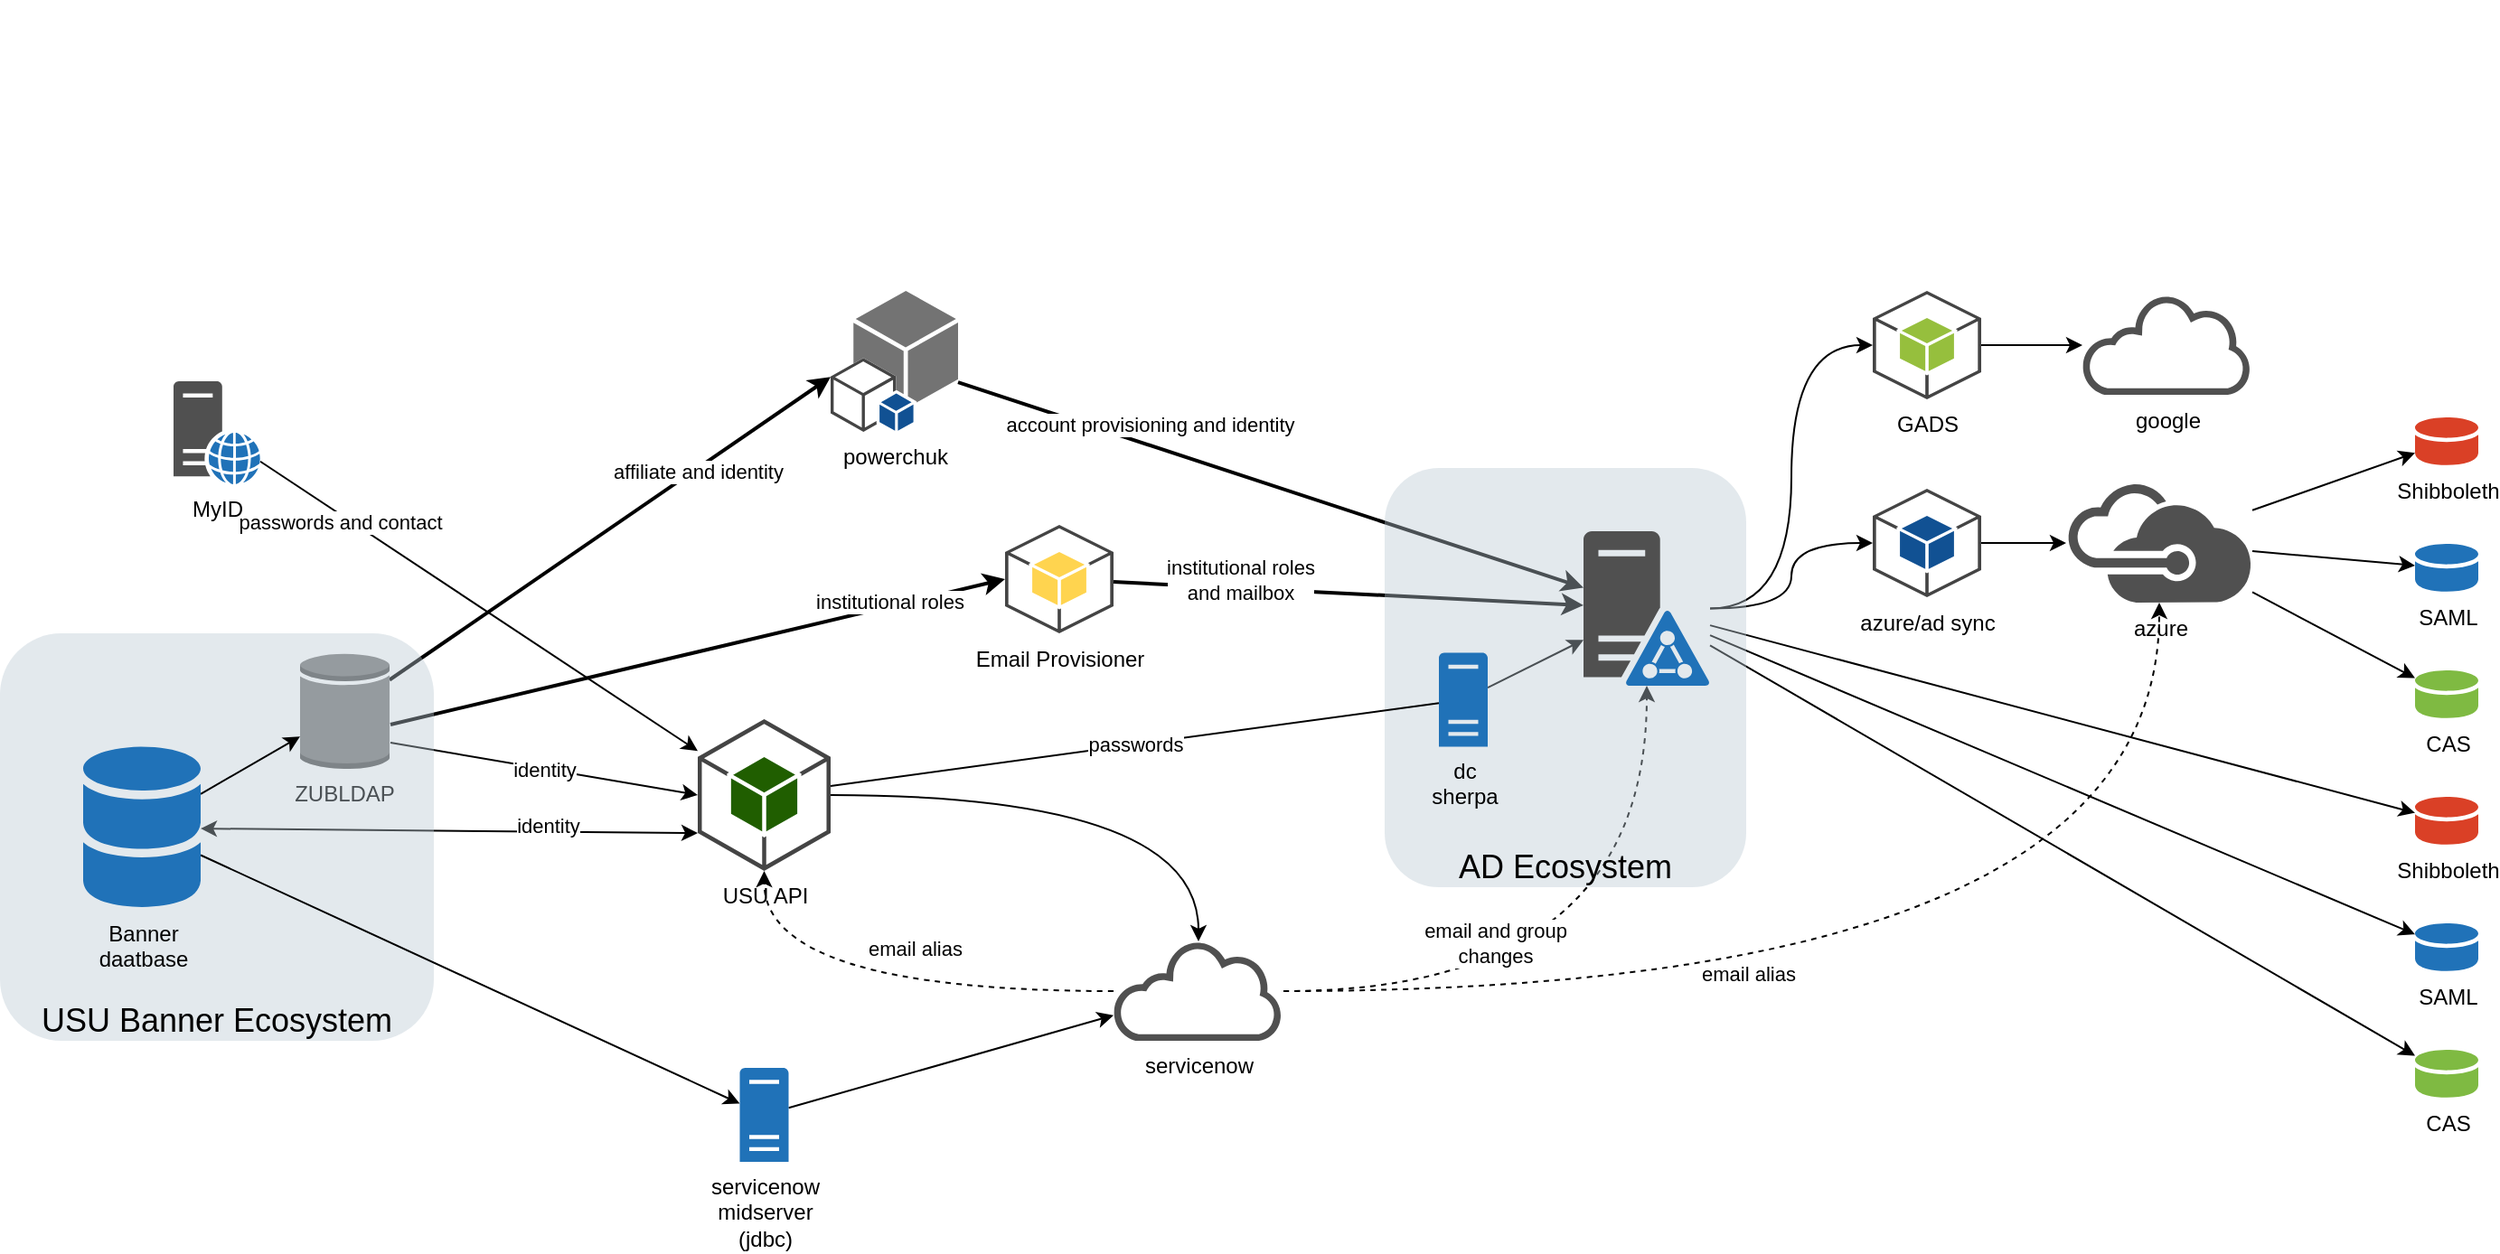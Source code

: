 <mxfile version="20.8.13" type="github">
  <diagram id="a45cf8ec-cd66-6f27-3ac3-be6e809c9e4a" name="Page-1">
    <mxGraphModel dx="2074" dy="1124" grid="1" gridSize="10" guides="1" tooltips="1" connect="1" arrows="1" fold="1" page="1" pageScale="1" pageWidth="827" pageHeight="1169" background="none" math="0" shadow="0">
      <root>
        <mxCell id="0" />
        <mxCell id="1" parent="0" />
        <mxCell id="171" style="edgeStyle=orthogonalEdgeStyle;rounded=0;jumpStyle=none;html=1;exitX=0;exitY=0.5;entryX=0;entryY=0.5;shadow=0;labelBackgroundColor=none;startArrow=none;startFill=0;endArrow=classic;endFill=1;endSize=6;jettySize=auto;orthogonalLoop=1;strokeColor=#23445D;strokeWidth=2;fillColor=#F08705;fontFamily=Helvetica;fontSize=14;fontColor=#F08705;align=left;fontStyle=0" parent="1" edge="1">
          <mxGeometry relative="1" as="geometry">
            <mxPoint x="137" y="37.5" as="sourcePoint" />
            <mxPoint x="137" y="37.5" as="targetPoint" />
          </mxGeometry>
        </mxCell>
        <mxCell id="172" style="edgeStyle=orthogonalEdgeStyle;rounded=0;jumpStyle=none;html=1;exitX=0.75;exitY=0;entryX=0.75;entryY=0;shadow=0;labelBackgroundColor=none;startArrow=none;startFill=0;endArrow=classic;endFill=1;endSize=6;jettySize=auto;orthogonalLoop=1;strokeColor=#23445D;strokeWidth=2;fillColor=#F08705;fontFamily=Helvetica;fontSize=14;fontColor=#FFFFFF;align=left;fontStyle=0" parent="1" edge="1">
          <mxGeometry relative="1" as="geometry">
            <mxPoint x="790" y="170" as="sourcePoint" />
            <mxPoint x="790" y="170" as="targetPoint" />
          </mxGeometry>
        </mxCell>
        <mxCell id="qktHGp5J1m7n7TbcLb4_-181" value="identity" style="orthogonalLoop=1;jettySize=auto;html=1;fontColor=#000000;startArrow=classic;startFill=1;entryX=0;entryY=0.75;entryDx=0;entryDy=0;entryPerimeter=0;" edge="1" parent="1" source="qktHGp5J1m7n7TbcLb4_-243" target="qktHGp5J1m7n7TbcLb4_-239">
          <mxGeometry x="0.396" y="3" relative="1" as="geometry">
            <mxPoint x="182" y="473" as="sourcePoint" />
            <mxPoint x="483.5" y="547.699" as="targetPoint" />
            <mxPoint as="offset" />
          </mxGeometry>
        </mxCell>
        <mxCell id="qktHGp5J1m7n7TbcLb4_-189" value="" style="rounded=0;orthogonalLoop=1;jettySize=auto;html=1;fontColor=#000000;edgeStyle=orthogonalEdgeStyle;curved=1;exitX=1;exitY=0.5;exitDx=0;exitDy=0;exitPerimeter=0;" edge="1" parent="1" source="qktHGp5J1m7n7TbcLb4_-239" target="qktHGp5J1m7n7TbcLb4_-241">
          <mxGeometry relative="1" as="geometry">
            <mxPoint x="553.5" y="556.5" as="sourcePoint" />
            <mxPoint x="688.696" y="613" as="targetPoint" />
          </mxGeometry>
        </mxCell>
        <mxCell id="qktHGp5J1m7n7TbcLb4_-236" style="orthogonalLoop=1;jettySize=auto;html=1;fontColor=#000000;startArrow=none;startFill=0;" edge="1" parent="1" source="qktHGp5J1m7n7TbcLb4_-247" target="qktHGp5J1m7n7TbcLb4_-253">
          <mxGeometry relative="1" as="geometry">
            <mxPoint x="553.5" y="556.5" as="sourcePoint" />
            <mxPoint x="910" y="440" as="targetPoint" />
          </mxGeometry>
        </mxCell>
        <mxCell id="qktHGp5J1m7n7TbcLb4_-193" value="identity" style="rounded=0;orthogonalLoop=1;jettySize=auto;html=1;fontColor=#000000;entryX=0;entryY=0.5;entryDx=0;entryDy=0;entryPerimeter=0;" edge="1" parent="1" target="qktHGp5J1m7n7TbcLb4_-239">
          <mxGeometry x="0.005" relative="1" as="geometry">
            <mxPoint x="310" y="440" as="sourcePoint" />
            <mxPoint x="485" y="523" as="targetPoint" />
            <mxPoint as="offset" />
          </mxGeometry>
        </mxCell>
        <mxCell id="qktHGp5J1m7n7TbcLb4_-208" value="affiliate and identity" style="orthogonalLoop=1;jettySize=auto;html=1;entryX=0;entryY=0.61;entryDx=0;entryDy=0;entryPerimeter=0;fontColor=#000000;startArrow=none;startFill=0;strokeWidth=2;" edge="1" parent="1" source="qktHGp5J1m7n7TbcLb4_-190" target="qktHGp5J1m7n7TbcLb4_-226">
          <mxGeometry x="0.39" y="-2" relative="1" as="geometry">
            <mxPoint as="offset" />
          </mxGeometry>
        </mxCell>
        <mxCell id="qktHGp5J1m7n7TbcLb4_-224" value="institutional roles" style="orthogonalLoop=1;jettySize=auto;html=1;fontColor=#000000;startArrow=none;startFill=0;entryX=0;entryY=0.5;entryDx=0;entryDy=0;entryPerimeter=0;strokeWidth=2;" edge="1" parent="1" target="qktHGp5J1m7n7TbcLb4_-220">
          <mxGeometry x="0.625" y="3" relative="1" as="geometry">
            <mxPoint x="310" y="430" as="sourcePoint" />
            <mxPoint as="offset" />
          </mxGeometry>
        </mxCell>
        <mxCell id="qktHGp5J1m7n7TbcLb4_-190" value="ZUBLDAP" style="outlineConnect=0;dashed=0;verticalLabelPosition=bottom;verticalAlign=top;align=center;shape=mxgraph.aws3.generic_database;fillColor=#7D7C7C;gradientColor=none;labelBackgroundColor=none;fontColor=#000000;" vertex="1" parent="1">
          <mxGeometry x="260" y="390" width="49.5" height="64.5" as="geometry" />
        </mxCell>
        <mxCell id="qktHGp5J1m7n7TbcLb4_-178" value="USU Banner Ecosystem" style="rounded=1;shadow=0;strokeColor=none;fillColor=#BAC8D3;gradientColor=none;fontSize=18;fontColor=default;verticalAlign=bottom;fontStyle=0;opacity=40;strokeWidth=3;movable=1;resizable=1;rotatable=1;deletable=1;editable=1;connectable=1;container=0;" vertex="1" parent="1">
          <mxGeometry x="94" y="379.5" width="240" height="225.5" as="geometry" />
        </mxCell>
        <mxCell id="qktHGp5J1m7n7TbcLb4_-192" style="rounded=0;orthogonalLoop=1;jettySize=auto;html=1;fontColor=#000000;" edge="1" parent="1" source="qktHGp5J1m7n7TbcLb4_-243" target="qktHGp5J1m7n7TbcLb4_-190">
          <mxGeometry relative="1" as="geometry">
            <mxPoint x="177.672" y="450.639" as="sourcePoint" />
          </mxGeometry>
        </mxCell>
        <mxCell id="qktHGp5J1m7n7TbcLb4_-202" style="orthogonalLoop=1;jettySize=auto;html=1;fontColor=#000000;startArrow=none;startFill=0;" edge="1" parent="1" source="qktHGp5J1m7n7TbcLb4_-243" target="qktHGp5J1m7n7TbcLb4_-245">
          <mxGeometry relative="1" as="geometry">
            <mxPoint x="177.672" y="495.361" as="sourcePoint" />
            <mxPoint x="370" y="660" as="targetPoint" />
          </mxGeometry>
        </mxCell>
        <mxCell id="qktHGp5J1m7n7TbcLb4_-196" value="passwords and contact" style="rounded=0;orthogonalLoop=1;jettySize=auto;html=1;fontColor=#000000;startArrow=none;startFill=0;" edge="1" parent="1" source="qktHGp5J1m7n7TbcLb4_-248" target="qktHGp5J1m7n7TbcLb4_-239">
          <mxGeometry x="-0.618" y="-4" relative="1" as="geometry">
            <mxPoint x="228.284" y="296.355" as="sourcePoint" />
            <mxPoint x="518.5" y="523" as="targetPoint" />
            <mxPoint as="offset" />
          </mxGeometry>
        </mxCell>
        <mxCell id="qktHGp5J1m7n7TbcLb4_-203" style="orthogonalLoop=1;jettySize=auto;html=1;fontColor=#000000;startArrow=none;startFill=0;" edge="1" parent="1" source="qktHGp5J1m7n7TbcLb4_-245" target="qktHGp5J1m7n7TbcLb4_-241">
          <mxGeometry relative="1" as="geometry">
            <mxPoint x="450.4" y="668" as="sourcePoint" />
            <mxPoint x="649.076" y="680" as="targetPoint" />
          </mxGeometry>
        </mxCell>
        <mxCell id="qktHGp5J1m7n7TbcLb4_-210" value="account provisioning and identity" style="orthogonalLoop=1;jettySize=auto;html=1;fontColor=#000000;startArrow=none;startFill=0;strokeWidth=2;" edge="1" parent="1" source="qktHGp5J1m7n7TbcLb4_-226" target="qktHGp5J1m7n7TbcLb4_-253">
          <mxGeometry x="-0.409" y="11" relative="1" as="geometry">
            <mxPoint x="932.111" y="395.279" as="targetPoint" />
            <mxPoint as="offset" />
          </mxGeometry>
        </mxCell>
        <mxCell id="qktHGp5J1m7n7TbcLb4_-228" style="edgeStyle=orthogonalEdgeStyle;curved=1;orthogonalLoop=1;jettySize=auto;html=1;fontColor=#000000;startArrow=none;startFill=0;" edge="1" parent="1" source="qktHGp5J1m7n7TbcLb4_-253" target="qktHGp5J1m7n7TbcLb4_-227">
          <mxGeometry relative="1" as="geometry">
            <mxPoint x="1075.777" y="410.861" as="sourcePoint" />
          </mxGeometry>
        </mxCell>
        <mxCell id="qktHGp5J1m7n7TbcLb4_-230" style="edgeStyle=orthogonalEdgeStyle;orthogonalLoop=1;jettySize=auto;html=1;fontColor=#000000;startArrow=none;startFill=0;entryX=0;entryY=0.5;entryDx=0;entryDy=0;entryPerimeter=0;curved=1;" edge="1" parent="1" source="qktHGp5J1m7n7TbcLb4_-253" target="qktHGp5J1m7n7TbcLb4_-233">
          <mxGeometry relative="1" as="geometry">
            <mxPoint x="1110" y="211.5" as="targetPoint" />
            <mxPoint x="1068.284" y="353.145" as="sourcePoint" />
          </mxGeometry>
        </mxCell>
        <mxCell id="qktHGp5J1m7n7TbcLb4_-214" style="edgeStyle=orthogonalEdgeStyle;orthogonalLoop=1;jettySize=auto;html=1;fontColor=#000000;startArrow=none;startFill=0;dashed=1;curved=1;" edge="1" parent="1" source="qktHGp5J1m7n7TbcLb4_-241" target="qktHGp5J1m7n7TbcLb4_-253">
          <mxGeometry relative="1" as="geometry">
            <mxPoint x="776.739" y="653" as="sourcePoint" />
            <mxPoint x="932.111" y="484.721" as="targetPoint" />
          </mxGeometry>
        </mxCell>
        <mxCell id="qktHGp5J1m7n7TbcLb4_-215" value="email and group&lt;br&gt;changes" style="edgeLabel;html=1;align=center;verticalAlign=middle;resizable=0;points=[];fontColor=#000000;" vertex="1" connectable="0" parent="qktHGp5J1m7n7TbcLb4_-214">
          <mxGeometry x="-0.252" y="12" relative="1" as="geometry">
            <mxPoint x="-22" y="-15" as="offset" />
          </mxGeometry>
        </mxCell>
        <mxCell id="qktHGp5J1m7n7TbcLb4_-216" style="edgeStyle=orthogonalEdgeStyle;curved=1;orthogonalLoop=1;jettySize=auto;html=1;fontColor=#000000;startArrow=none;startFill=0;dashed=1;" edge="1" parent="1" source="qktHGp5J1m7n7TbcLb4_-241" target="qktHGp5J1m7n7TbcLb4_-240">
          <mxGeometry relative="1" as="geometry">
            <mxPoint x="770.87" y="673" as="sourcePoint" />
            <mxPoint x="1286.5" y="583" as="targetPoint" />
          </mxGeometry>
        </mxCell>
        <mxCell id="qktHGp5J1m7n7TbcLb4_-217" value="email alias" style="edgeLabel;html=1;align=center;verticalAlign=middle;resizable=0;points=[];fontColor=#000000;" vertex="1" connectable="0" parent="qktHGp5J1m7n7TbcLb4_-216">
          <mxGeometry x="-0.252" y="12" relative="1" as="geometry">
            <mxPoint x="-5" y="2" as="offset" />
          </mxGeometry>
        </mxCell>
        <mxCell id="qktHGp5J1m7n7TbcLb4_-225" value="institutional roles&lt;br&gt;and mailbox" style="orthogonalLoop=1;jettySize=auto;html=1;fontColor=#000000;startArrow=none;startFill=0;strokeWidth=2;" edge="1" parent="1" source="qktHGp5J1m7n7TbcLb4_-220" target="qktHGp5J1m7n7TbcLb4_-253">
          <mxGeometry x="-0.464" y="5" relative="1" as="geometry">
            <mxPoint x="914.223" y="417.639" as="targetPoint" />
            <mxPoint as="offset" />
          </mxGeometry>
        </mxCell>
        <mxCell id="qktHGp5J1m7n7TbcLb4_-220" value="Email Provisioner" style="outlineConnect=0;dashed=0;verticalLabelPosition=bottom;verticalAlign=top;align=center;html=1;shape=mxgraph.aws3.android;fillColor=#FFD44F;gradientColor=none;labelBackgroundColor=none;fontColor=#000000;" vertex="1" parent="1">
          <mxGeometry x="650" y="319.5" width="60" height="60" as="geometry" />
        </mxCell>
        <mxCell id="qktHGp5J1m7n7TbcLb4_-226" value="powerchuk" style="outlineConnect=0;dashed=0;verticalLabelPosition=bottom;verticalAlign=top;align=center;html=1;shape=mxgraph.aws3.toolkit_for_windows_powershell;fillColor=#737373;gradientColor=none;labelBackgroundColor=none;fontColor=#000000;" vertex="1" parent="1">
          <mxGeometry x="553.5" y="190" width="70.5" height="78" as="geometry" />
        </mxCell>
        <mxCell id="qktHGp5J1m7n7TbcLb4_-229" style="orthogonalLoop=1;jettySize=auto;html=1;fontColor=#000000;startArrow=none;startFill=0;" edge="1" parent="1" source="qktHGp5J1m7n7TbcLb4_-227" target="qktHGp5J1m7n7TbcLb4_-240">
          <mxGeometry relative="1" as="geometry">
            <mxPoint x="1321" y="413.5" as="targetPoint" />
          </mxGeometry>
        </mxCell>
        <mxCell id="qktHGp5J1m7n7TbcLb4_-227" value="azure/ad sync" style="outlineConnect=0;dashed=0;verticalLabelPosition=bottom;verticalAlign=top;align=center;html=1;shape=mxgraph.aws3.android;fillColor=#115193;gradientColor=none;labelBackgroundColor=none;fontColor=#000000;" vertex="1" parent="1">
          <mxGeometry x="1130" y="299.5" width="60" height="60" as="geometry" />
        </mxCell>
        <mxCell id="qktHGp5J1m7n7TbcLb4_-234" style="orthogonalLoop=1;jettySize=auto;html=1;fontColor=#000000;startArrow=none;startFill=0;" edge="1" parent="1" source="qktHGp5J1m7n7TbcLb4_-233" target="qktHGp5J1m7n7TbcLb4_-242">
          <mxGeometry relative="1" as="geometry">
            <mxPoint x="1329.4" y="142.5" as="targetPoint" />
          </mxGeometry>
        </mxCell>
        <mxCell id="qktHGp5J1m7n7TbcLb4_-233" value="GADS" style="outlineConnect=0;dashed=0;verticalLabelPosition=bottom;verticalAlign=top;align=center;html=1;shape=mxgraph.aws3.android;fillColor=#96BF3D;gradientColor=none;labelBackgroundColor=none;fontColor=#000000;" vertex="1" parent="1">
          <mxGeometry x="1130" y="190" width="60" height="60" as="geometry" />
        </mxCell>
        <mxCell id="qktHGp5J1m7n7TbcLb4_-267" style="orthogonalLoop=1;jettySize=auto;html=1;fontColor=default;startArrow=none;startFill=0;endArrow=classic;endFill=1;" edge="1" parent="1" source="qktHGp5J1m7n7TbcLb4_-240" target="qktHGp5J1m7n7TbcLb4_-264">
          <mxGeometry relative="1" as="geometry" />
        </mxCell>
        <mxCell id="qktHGp5J1m7n7TbcLb4_-268" style="orthogonalLoop=1;jettySize=auto;html=1;fontColor=default;startArrow=none;startFill=0;endArrow=classic;endFill=1;" edge="1" parent="1" source="qktHGp5J1m7n7TbcLb4_-240" target="qktHGp5J1m7n7TbcLb4_-266">
          <mxGeometry relative="1" as="geometry" />
        </mxCell>
        <mxCell id="qktHGp5J1m7n7TbcLb4_-269" style="orthogonalLoop=1;jettySize=auto;html=1;fontColor=default;startArrow=none;startFill=0;endArrow=classic;endFill=1;" edge="1" parent="1" source="qktHGp5J1m7n7TbcLb4_-240" target="qktHGp5J1m7n7TbcLb4_-265">
          <mxGeometry relative="1" as="geometry" />
        </mxCell>
        <mxCell id="qktHGp5J1m7n7TbcLb4_-240" value="azure" style="sketch=0;pointerEvents=1;shadow=0;dashed=0;html=1;strokeColor=none;fillColor=#505050;labelPosition=center;verticalLabelPosition=bottom;outlineConnect=0;verticalAlign=top;align=center;shape=mxgraph.office.clouds.azure;labelBackgroundColor=none;fontColor=default;" vertex="1" parent="1">
          <mxGeometry x="1237" y="296.5" width="103" height="66" as="geometry" />
        </mxCell>
        <mxCell id="qktHGp5J1m7n7TbcLb4_-241" value="servicenow" style="sketch=0;pointerEvents=1;shadow=0;dashed=0;html=1;strokeColor=none;fillColor=#505050;labelPosition=center;verticalLabelPosition=bottom;outlineConnect=0;verticalAlign=top;align=center;shape=mxgraph.office.clouds.cloud;labelBackgroundColor=none;fontColor=default;" vertex="1" parent="1">
          <mxGeometry x="710" y="550" width="94" height="55" as="geometry" />
        </mxCell>
        <mxCell id="qktHGp5J1m7n7TbcLb4_-242" value="google" style="sketch=0;pointerEvents=1;shadow=0;dashed=0;html=1;strokeColor=none;fillColor=#505050;labelPosition=center;verticalLabelPosition=bottom;outlineConnect=0;verticalAlign=top;align=center;shape=mxgraph.office.clouds.cloud;labelBackgroundColor=none;fontColor=default;" vertex="1" parent="1">
          <mxGeometry x="1246" y="192.5" width="94" height="55" as="geometry" />
        </mxCell>
        <mxCell id="qktHGp5J1m7n7TbcLb4_-243" value="Banner&lt;br&gt;daatbase" style="sketch=0;shadow=0;dashed=0;html=1;strokeColor=none;labelPosition=center;verticalLabelPosition=bottom;verticalAlign=top;outlineConnect=0;align=center;shape=mxgraph.office.databases.database_mini_2;fillColor=#2072B8;labelBackgroundColor=none;fontColor=default;" vertex="1" parent="1">
          <mxGeometry x="140" y="442.25" width="65" height="90" as="geometry" />
        </mxCell>
        <mxCell id="qktHGp5J1m7n7TbcLb4_-245" value="servicenow&lt;br style=&quot;border-color: var(--border-color);&quot;&gt;midserver&lt;br style=&quot;border-color: var(--border-color);&quot;&gt;(jdbc)" style="sketch=0;pointerEvents=1;shadow=0;dashed=0;html=1;strokeColor=none;labelPosition=center;verticalLabelPosition=bottom;verticalAlign=top;outlineConnect=0;align=center;shape=mxgraph.office.servers.server_generic;fillColor=#2072B8;labelBackgroundColor=none;fontColor=default;" vertex="1" parent="1">
          <mxGeometry x="503.25" y="620" width="27" height="52" as="geometry" />
        </mxCell>
        <mxCell id="qktHGp5J1m7n7TbcLb4_-257" style="orthogonalLoop=1;jettySize=auto;html=1;fontColor=default;startArrow=none;startFill=0;endArrow=classic;endFill=1;" edge="1" parent="1" source="qktHGp5J1m7n7TbcLb4_-253" target="qktHGp5J1m7n7TbcLb4_-261">
          <mxGeometry relative="1" as="geometry">
            <mxPoint x="1140" y="690" as="targetPoint" />
          </mxGeometry>
        </mxCell>
        <mxCell id="qktHGp5J1m7n7TbcLb4_-270" style="orthogonalLoop=1;jettySize=auto;html=1;fontColor=default;startArrow=none;startFill=0;endArrow=classic;endFill=1;" edge="1" parent="1" source="qktHGp5J1m7n7TbcLb4_-253" target="qktHGp5J1m7n7TbcLb4_-263">
          <mxGeometry relative="1" as="geometry">
            <mxPoint x="1060" y="404" as="sourcePoint" />
          </mxGeometry>
        </mxCell>
        <mxCell id="qktHGp5J1m7n7TbcLb4_-271" style="orthogonalLoop=1;jettySize=auto;html=1;fontColor=default;startArrow=none;startFill=0;endArrow=classic;endFill=1;" edge="1" parent="1" source="qktHGp5J1m7n7TbcLb4_-253" target="qktHGp5J1m7n7TbcLb4_-262">
          <mxGeometry relative="1" as="geometry" />
        </mxCell>
        <mxCell id="qktHGp5J1m7n7TbcLb4_-246" value="AD Ecosystem" style="rounded=1;shadow=0;strokeColor=none;fillColor=#BAC8D3;gradientColor=none;fontSize=18;fontColor=default;verticalAlign=bottom;fontStyle=0;opacity=40;strokeWidth=3;movable=1;resizable=1;rotatable=1;deletable=1;editable=1;connectable=1;container=0;" vertex="1" parent="1">
          <mxGeometry x="860" y="288" width="200" height="232" as="geometry" />
        </mxCell>
        <mxCell id="qktHGp5J1m7n7TbcLb4_-248" value="MyID" style="sketch=0;pointerEvents=1;shadow=0;dashed=0;html=1;strokeColor=none;fillColor=#505050;labelPosition=center;verticalLabelPosition=bottom;verticalAlign=top;outlineConnect=0;align=center;shape=mxgraph.office.servers.web_server_blue;labelBackgroundColor=none;fontColor=default;" vertex="1" parent="1">
          <mxGeometry x="190" y="240" width="48" height="57" as="geometry" />
        </mxCell>
        <mxCell id="qktHGp5J1m7n7TbcLb4_-250" value="" style="orthogonalLoop=1;jettySize=auto;html=1;dashed=1;fontColor=#000000;startArrow=none;startFill=0;endArrow=classic;edgeStyle=orthogonalEdgeStyle;curved=1;endFill=1;" edge="1" parent="1" source="qktHGp5J1m7n7TbcLb4_-241" target="qktHGp5J1m7n7TbcLb4_-239">
          <mxGeometry relative="1" as="geometry">
            <mxPoint x="690" y="747.5" as="sourcePoint" />
            <mxPoint x="530" y="530" as="targetPoint" />
          </mxGeometry>
        </mxCell>
        <mxCell id="qktHGp5J1m7n7TbcLb4_-251" value="email alias" style="edgeLabel;html=1;align=center;verticalAlign=middle;resizable=0;points=[];fontColor=#000000;" vertex="1" connectable="0" parent="qktHGp5J1m7n7TbcLb4_-250">
          <mxGeometry x="-0.191" y="-9" relative="1" as="geometry">
            <mxPoint x="-5" y="-15" as="offset" />
          </mxGeometry>
        </mxCell>
        <mxCell id="qktHGp5J1m7n7TbcLb4_-239" value="USU API" style="outlineConnect=0;dashed=0;verticalLabelPosition=bottom;verticalAlign=top;align=center;html=1;shape=mxgraph.aws3.android;fillColor=#205E00;gradientColor=none;labelBackgroundColor=none;fontColor=#000000;" vertex="1" parent="1">
          <mxGeometry x="480" y="427" width="73.5" height="84" as="geometry" />
        </mxCell>
        <mxCell id="qktHGp5J1m7n7TbcLb4_-253" value="" style="sketch=0;pointerEvents=1;shadow=0;dashed=0;html=1;strokeColor=none;fillColor=#505050;labelPosition=center;verticalLabelPosition=bottom;verticalAlign=top;outlineConnect=0;align=center;shape=mxgraph.office.servers.active_directory_federation_services_server_blue;labelBackgroundColor=none;fontColor=default;" vertex="1" parent="1">
          <mxGeometry x="970" y="323" width="70" height="85.5" as="geometry" />
        </mxCell>
        <mxCell id="qktHGp5J1m7n7TbcLb4_-254" value="passwords" style="orthogonalLoop=1;jettySize=auto;html=1;fontColor=#000000;startArrow=none;startFill=0;endArrow=none;" edge="1" parent="1" source="qktHGp5J1m7n7TbcLb4_-239" target="qktHGp5J1m7n7TbcLb4_-247">
          <mxGeometry relative="1" as="geometry">
            <mxPoint x="553.5" y="464.465" as="sourcePoint" />
            <mxPoint x="970" y="373.402" as="targetPoint" />
          </mxGeometry>
        </mxCell>
        <mxCell id="qktHGp5J1m7n7TbcLb4_-247" value="dc&lt;br&gt;sherpa" style="sketch=0;pointerEvents=1;shadow=0;dashed=0;html=1;strokeColor=none;labelPosition=center;verticalLabelPosition=bottom;verticalAlign=top;outlineConnect=0;align=center;shape=mxgraph.office.servers.server_generic;fillColor=#2072B8;labelBackgroundColor=none;fontColor=default;" vertex="1" parent="1">
          <mxGeometry x="890" y="390.25" width="27" height="52" as="geometry" />
        </mxCell>
        <mxCell id="qktHGp5J1m7n7TbcLb4_-261" value="Shibboleth" style="sketch=0;shadow=0;dashed=0;html=1;strokeColor=none;labelPosition=center;verticalLabelPosition=bottom;verticalAlign=top;outlineConnect=0;align=center;shape=mxgraph.office.databases.database_mini_1;fillColor=#DA4026;labelBackgroundColor=none;fontColor=default;" vertex="1" parent="1">
          <mxGeometry x="1430" y="470" width="35" height="27" as="geometry" />
        </mxCell>
        <mxCell id="qktHGp5J1m7n7TbcLb4_-262" value="CAS" style="sketch=0;shadow=0;dashed=0;html=1;strokeColor=none;labelPosition=center;verticalLabelPosition=bottom;verticalAlign=top;outlineConnect=0;align=center;shape=mxgraph.office.databases.database_mini_1;fillColor=#7FBA42;labelBackgroundColor=none;fontColor=default;" vertex="1" parent="1">
          <mxGeometry x="1430" y="610" width="35" height="27" as="geometry" />
        </mxCell>
        <mxCell id="qktHGp5J1m7n7TbcLb4_-263" value="SAML" style="sketch=0;shadow=0;dashed=0;html=1;strokeColor=none;labelPosition=center;verticalLabelPosition=bottom;verticalAlign=top;outlineConnect=0;align=center;shape=mxgraph.office.databases.database_mini_1;fillColor=#2072B8;labelBackgroundColor=none;fontColor=default;" vertex="1" parent="1">
          <mxGeometry x="1430" y="540" width="35" height="27" as="geometry" />
        </mxCell>
        <mxCell id="qktHGp5J1m7n7TbcLb4_-264" value="Shibboleth" style="sketch=0;shadow=0;dashed=0;html=1;strokeColor=none;labelPosition=center;verticalLabelPosition=bottom;verticalAlign=top;outlineConnect=0;align=center;shape=mxgraph.office.databases.database_mini_1;fillColor=#DA4026;labelBackgroundColor=none;fontColor=default;" vertex="1" parent="1">
          <mxGeometry x="1430" y="260" width="35" height="27" as="geometry" />
        </mxCell>
        <mxCell id="qktHGp5J1m7n7TbcLb4_-265" value="CAS" style="sketch=0;shadow=0;dashed=0;html=1;strokeColor=none;labelPosition=center;verticalLabelPosition=bottom;verticalAlign=top;outlineConnect=0;align=center;shape=mxgraph.office.databases.database_mini_1;fillColor=#7FBA42;labelBackgroundColor=none;fontColor=default;" vertex="1" parent="1">
          <mxGeometry x="1430" y="400" width="35" height="27" as="geometry" />
        </mxCell>
        <mxCell id="qktHGp5J1m7n7TbcLb4_-266" value="SAML" style="sketch=0;shadow=0;dashed=0;html=1;strokeColor=none;labelPosition=center;verticalLabelPosition=bottom;verticalAlign=top;outlineConnect=0;align=center;shape=mxgraph.office.databases.database_mini_1;fillColor=#2072B8;labelBackgroundColor=none;fontColor=default;" vertex="1" parent="1">
          <mxGeometry x="1430" y="330" width="35" height="27" as="geometry" />
        </mxCell>
      </root>
    </mxGraphModel>
  </diagram>
</mxfile>

